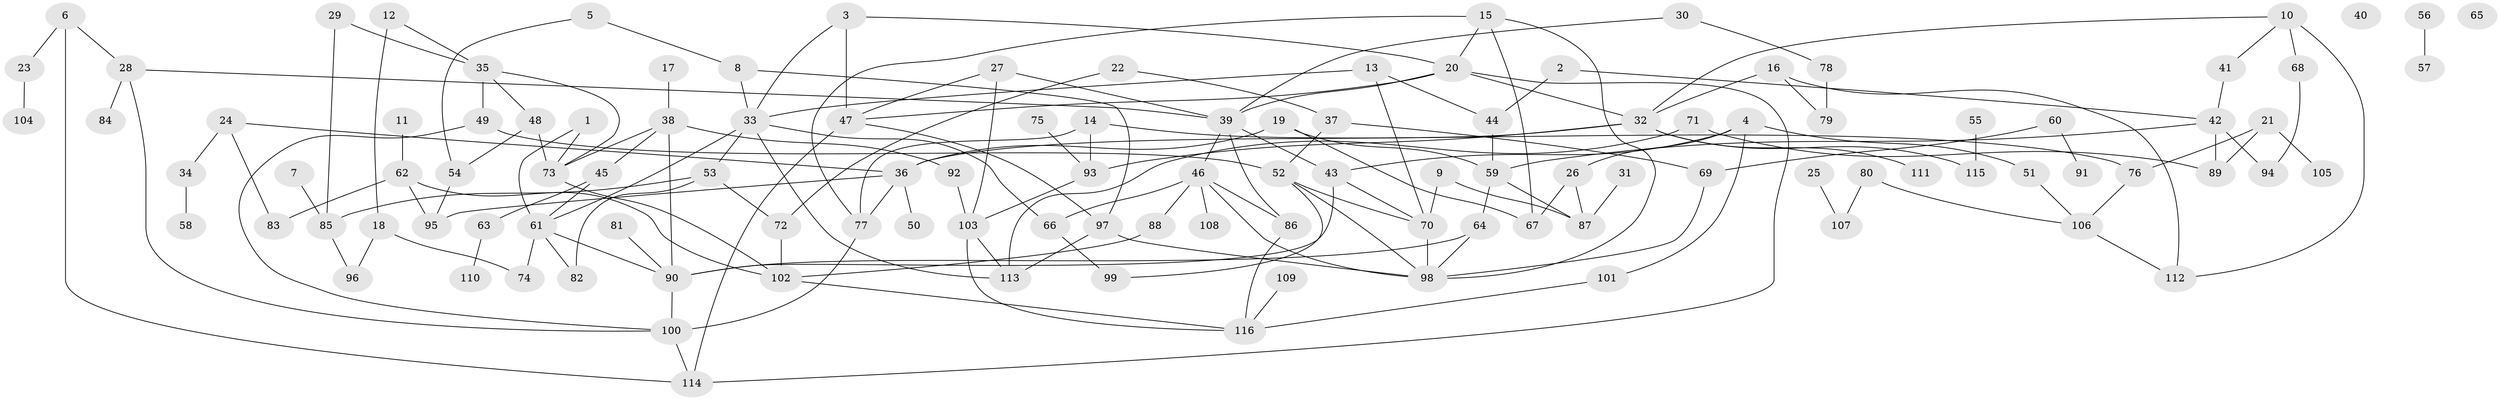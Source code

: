 // Generated by graph-tools (version 1.1) at 2025/25/03/09/25 03:25:16]
// undirected, 116 vertices, 171 edges
graph export_dot {
graph [start="1"]
  node [color=gray90,style=filled];
  1;
  2;
  3;
  4;
  5;
  6;
  7;
  8;
  9;
  10;
  11;
  12;
  13;
  14;
  15;
  16;
  17;
  18;
  19;
  20;
  21;
  22;
  23;
  24;
  25;
  26;
  27;
  28;
  29;
  30;
  31;
  32;
  33;
  34;
  35;
  36;
  37;
  38;
  39;
  40;
  41;
  42;
  43;
  44;
  45;
  46;
  47;
  48;
  49;
  50;
  51;
  52;
  53;
  54;
  55;
  56;
  57;
  58;
  59;
  60;
  61;
  62;
  63;
  64;
  65;
  66;
  67;
  68;
  69;
  70;
  71;
  72;
  73;
  74;
  75;
  76;
  77;
  78;
  79;
  80;
  81;
  82;
  83;
  84;
  85;
  86;
  87;
  88;
  89;
  90;
  91;
  92;
  93;
  94;
  95;
  96;
  97;
  98;
  99;
  100;
  101;
  102;
  103;
  104;
  105;
  106;
  107;
  108;
  109;
  110;
  111;
  112;
  113;
  114;
  115;
  116;
  1 -- 61;
  1 -- 73;
  2 -- 42;
  2 -- 44;
  3 -- 20;
  3 -- 33;
  3 -- 47;
  4 -- 26;
  4 -- 43;
  4 -- 51;
  4 -- 101;
  5 -- 8;
  5 -- 54;
  6 -- 23;
  6 -- 28;
  6 -- 114;
  7 -- 85;
  8 -- 33;
  8 -- 97;
  9 -- 70;
  9 -- 87;
  10 -- 32;
  10 -- 41;
  10 -- 68;
  10 -- 112;
  11 -- 62;
  12 -- 18;
  12 -- 35;
  13 -- 33;
  13 -- 44;
  13 -- 70;
  14 -- 76;
  14 -- 77;
  14 -- 93;
  15 -- 20;
  15 -- 67;
  15 -- 77;
  15 -- 98;
  16 -- 32;
  16 -- 79;
  16 -- 112;
  17 -- 38;
  18 -- 74;
  18 -- 96;
  19 -- 36;
  19 -- 59;
  19 -- 67;
  20 -- 32;
  20 -- 39;
  20 -- 47;
  20 -- 114;
  21 -- 76;
  21 -- 89;
  21 -- 105;
  22 -- 37;
  22 -- 72;
  23 -- 104;
  24 -- 34;
  24 -- 36;
  24 -- 83;
  25 -- 107;
  26 -- 67;
  26 -- 87;
  27 -- 39;
  27 -- 47;
  27 -- 103;
  28 -- 39;
  28 -- 84;
  28 -- 100;
  29 -- 35;
  29 -- 85;
  30 -- 39;
  30 -- 78;
  31 -- 87;
  32 -- 36;
  32 -- 93;
  32 -- 111;
  32 -- 115;
  33 -- 53;
  33 -- 61;
  33 -- 66;
  33 -- 113;
  34 -- 58;
  35 -- 48;
  35 -- 49;
  35 -- 73;
  36 -- 50;
  36 -- 77;
  36 -- 95;
  37 -- 52;
  37 -- 69;
  38 -- 45;
  38 -- 73;
  38 -- 90;
  38 -- 92;
  39 -- 43;
  39 -- 46;
  39 -- 86;
  41 -- 42;
  42 -- 59;
  42 -- 89;
  42 -- 94;
  43 -- 70;
  43 -- 90;
  44 -- 59;
  45 -- 61;
  45 -- 63;
  46 -- 66;
  46 -- 86;
  46 -- 88;
  46 -- 98;
  46 -- 108;
  47 -- 97;
  47 -- 114;
  48 -- 54;
  48 -- 73;
  49 -- 52;
  49 -- 100;
  51 -- 106;
  52 -- 70;
  52 -- 98;
  52 -- 99;
  53 -- 72;
  53 -- 82;
  53 -- 85;
  54 -- 95;
  55 -- 115;
  56 -- 57;
  59 -- 64;
  59 -- 87;
  60 -- 69;
  60 -- 91;
  61 -- 74;
  61 -- 82;
  61 -- 90;
  62 -- 83;
  62 -- 95;
  62 -- 102;
  63 -- 110;
  64 -- 90;
  64 -- 98;
  66 -- 99;
  68 -- 94;
  69 -- 98;
  70 -- 98;
  71 -- 89;
  71 -- 113;
  72 -- 102;
  73 -- 102;
  75 -- 93;
  76 -- 106;
  77 -- 100;
  78 -- 79;
  80 -- 106;
  80 -- 107;
  81 -- 90;
  85 -- 96;
  86 -- 116;
  88 -- 102;
  90 -- 100;
  92 -- 103;
  93 -- 103;
  97 -- 98;
  97 -- 113;
  100 -- 114;
  101 -- 116;
  102 -- 116;
  103 -- 113;
  103 -- 116;
  106 -- 112;
  109 -- 116;
}
